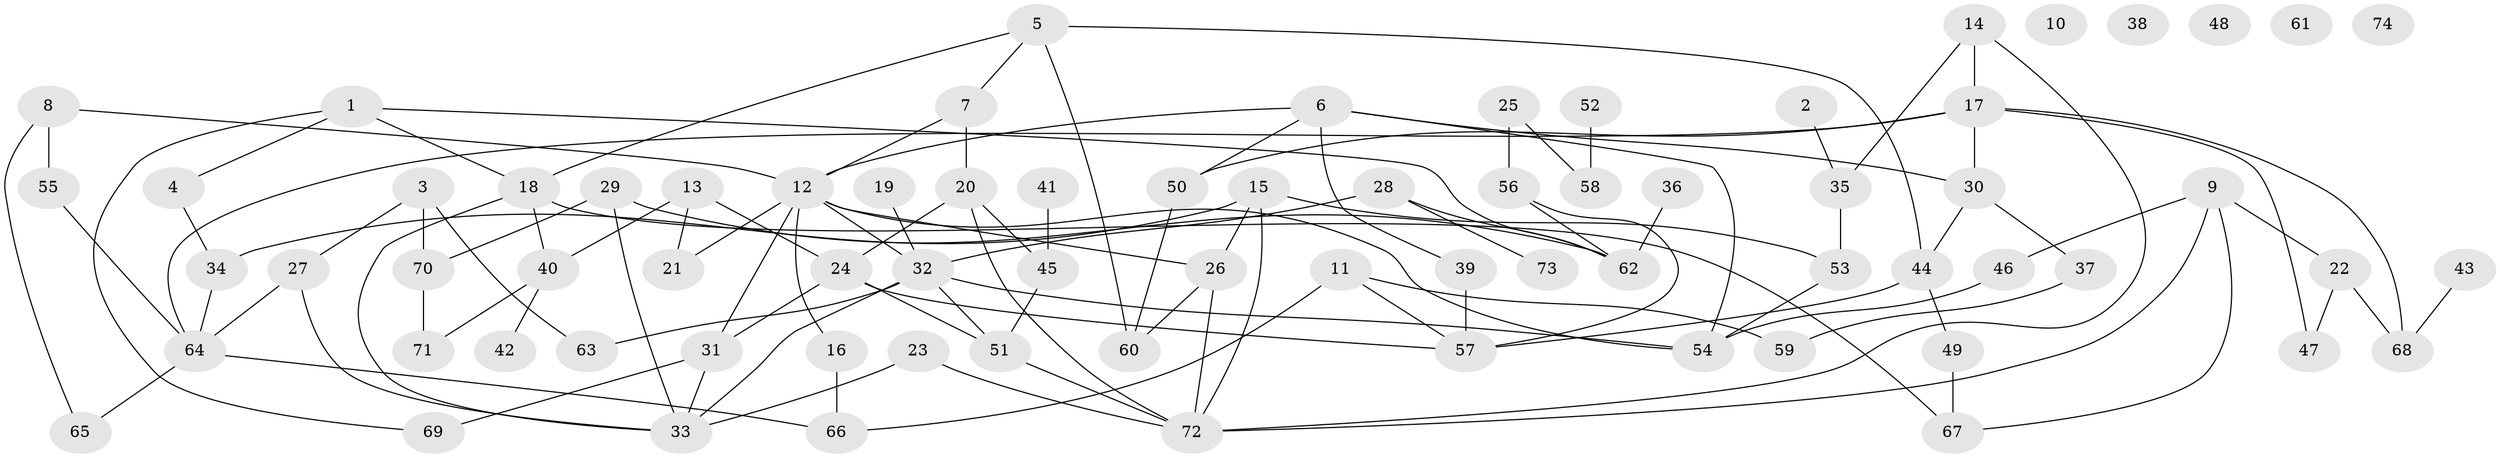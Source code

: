 // Generated by graph-tools (version 1.1) at 2025/25/03/09/25 03:25:24]
// undirected, 74 vertices, 110 edges
graph export_dot {
graph [start="1"]
  node [color=gray90,style=filled];
  1;
  2;
  3;
  4;
  5;
  6;
  7;
  8;
  9;
  10;
  11;
  12;
  13;
  14;
  15;
  16;
  17;
  18;
  19;
  20;
  21;
  22;
  23;
  24;
  25;
  26;
  27;
  28;
  29;
  30;
  31;
  32;
  33;
  34;
  35;
  36;
  37;
  38;
  39;
  40;
  41;
  42;
  43;
  44;
  45;
  46;
  47;
  48;
  49;
  50;
  51;
  52;
  53;
  54;
  55;
  56;
  57;
  58;
  59;
  60;
  61;
  62;
  63;
  64;
  65;
  66;
  67;
  68;
  69;
  70;
  71;
  72;
  73;
  74;
  1 -- 4;
  1 -- 18;
  1 -- 62;
  1 -- 69;
  2 -- 35;
  3 -- 27;
  3 -- 63;
  3 -- 70;
  4 -- 34;
  5 -- 7;
  5 -- 18;
  5 -- 44;
  5 -- 60;
  6 -- 12;
  6 -- 30;
  6 -- 39;
  6 -- 50;
  6 -- 54;
  7 -- 12;
  7 -- 20;
  8 -- 12;
  8 -- 55;
  8 -- 65;
  9 -- 22;
  9 -- 46;
  9 -- 67;
  9 -- 72;
  11 -- 57;
  11 -- 59;
  11 -- 66;
  12 -- 16;
  12 -- 21;
  12 -- 26;
  12 -- 31;
  12 -- 32;
  12 -- 54;
  13 -- 21;
  13 -- 24;
  13 -- 40;
  14 -- 17;
  14 -- 35;
  14 -- 72;
  15 -- 26;
  15 -- 34;
  15 -- 53;
  15 -- 72;
  16 -- 66;
  17 -- 30;
  17 -- 47;
  17 -- 50;
  17 -- 64;
  17 -- 68;
  18 -- 33;
  18 -- 40;
  18 -- 67;
  19 -- 32;
  20 -- 24;
  20 -- 45;
  20 -- 72;
  22 -- 47;
  22 -- 68;
  23 -- 33;
  23 -- 72;
  24 -- 31;
  24 -- 51;
  24 -- 57;
  25 -- 56;
  25 -- 58;
  26 -- 60;
  26 -- 72;
  27 -- 33;
  27 -- 64;
  28 -- 32;
  28 -- 62;
  28 -- 73;
  29 -- 33;
  29 -- 62;
  29 -- 70;
  30 -- 37;
  30 -- 44;
  31 -- 33;
  31 -- 69;
  32 -- 33;
  32 -- 51;
  32 -- 54;
  32 -- 63;
  34 -- 64;
  35 -- 53;
  36 -- 62;
  37 -- 59;
  39 -- 57;
  40 -- 42;
  40 -- 71;
  41 -- 45;
  43 -- 68;
  44 -- 49;
  44 -- 57;
  45 -- 51;
  46 -- 54;
  49 -- 67;
  50 -- 60;
  51 -- 72;
  52 -- 58;
  53 -- 54;
  55 -- 64;
  56 -- 57;
  56 -- 62;
  64 -- 65;
  64 -- 66;
  70 -- 71;
}
